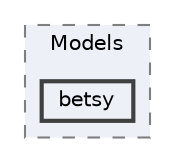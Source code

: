 digraph "LogicLayer/Dojo/Models/betsy"
{
 // LATEX_PDF_SIZE
  bgcolor="transparent";
  edge [fontname=Helvetica,fontsize=10,labelfontname=Helvetica,labelfontsize=10];
  node [fontname=Helvetica,fontsize=10,shape=box,height=0.2,width=0.4];
  compound=true
  subgraph clusterdir_e2ae88535ebd72284cf8979c14d55523 {
    graph [ bgcolor="#edf0f7", pencolor="grey50", label="Models", fontname=Helvetica,fontsize=10 style="filled,dashed", URL="dir_e2ae88535ebd72284cf8979c14d55523.html",tooltip=""]
  dir_03e24a590084f72b6f633310258e9d94 [label="betsy", fillcolor="#edf0f7", color="grey25", style="filled,bold", URL="dir_03e24a590084f72b6f633310258e9d94.html",tooltip=""];
  }
}
